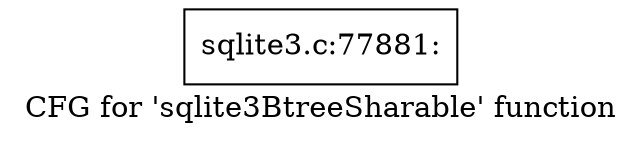 digraph "CFG for 'sqlite3BtreeSharable' function" {
	label="CFG for 'sqlite3BtreeSharable' function";

	Node0x55c0f5ae9760 [shape=record,label="{sqlite3.c:77881:}"];
}
